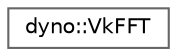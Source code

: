 digraph "Graphical Class Hierarchy"
{
 // LATEX_PDF_SIZE
  bgcolor="transparent";
  edge [fontname=Helvetica,fontsize=10,labelfontname=Helvetica,labelfontsize=10];
  node [fontname=Helvetica,fontsize=10,shape=box,height=0.2,width=0.4];
  rankdir="LR";
  Node0 [id="Node000000",label="dyno::VkFFT",height=0.2,width=0.4,color="grey40", fillcolor="white", style="filled",URL="$classdyno_1_1_vk_f_f_t.html",tooltip=" "];
}
